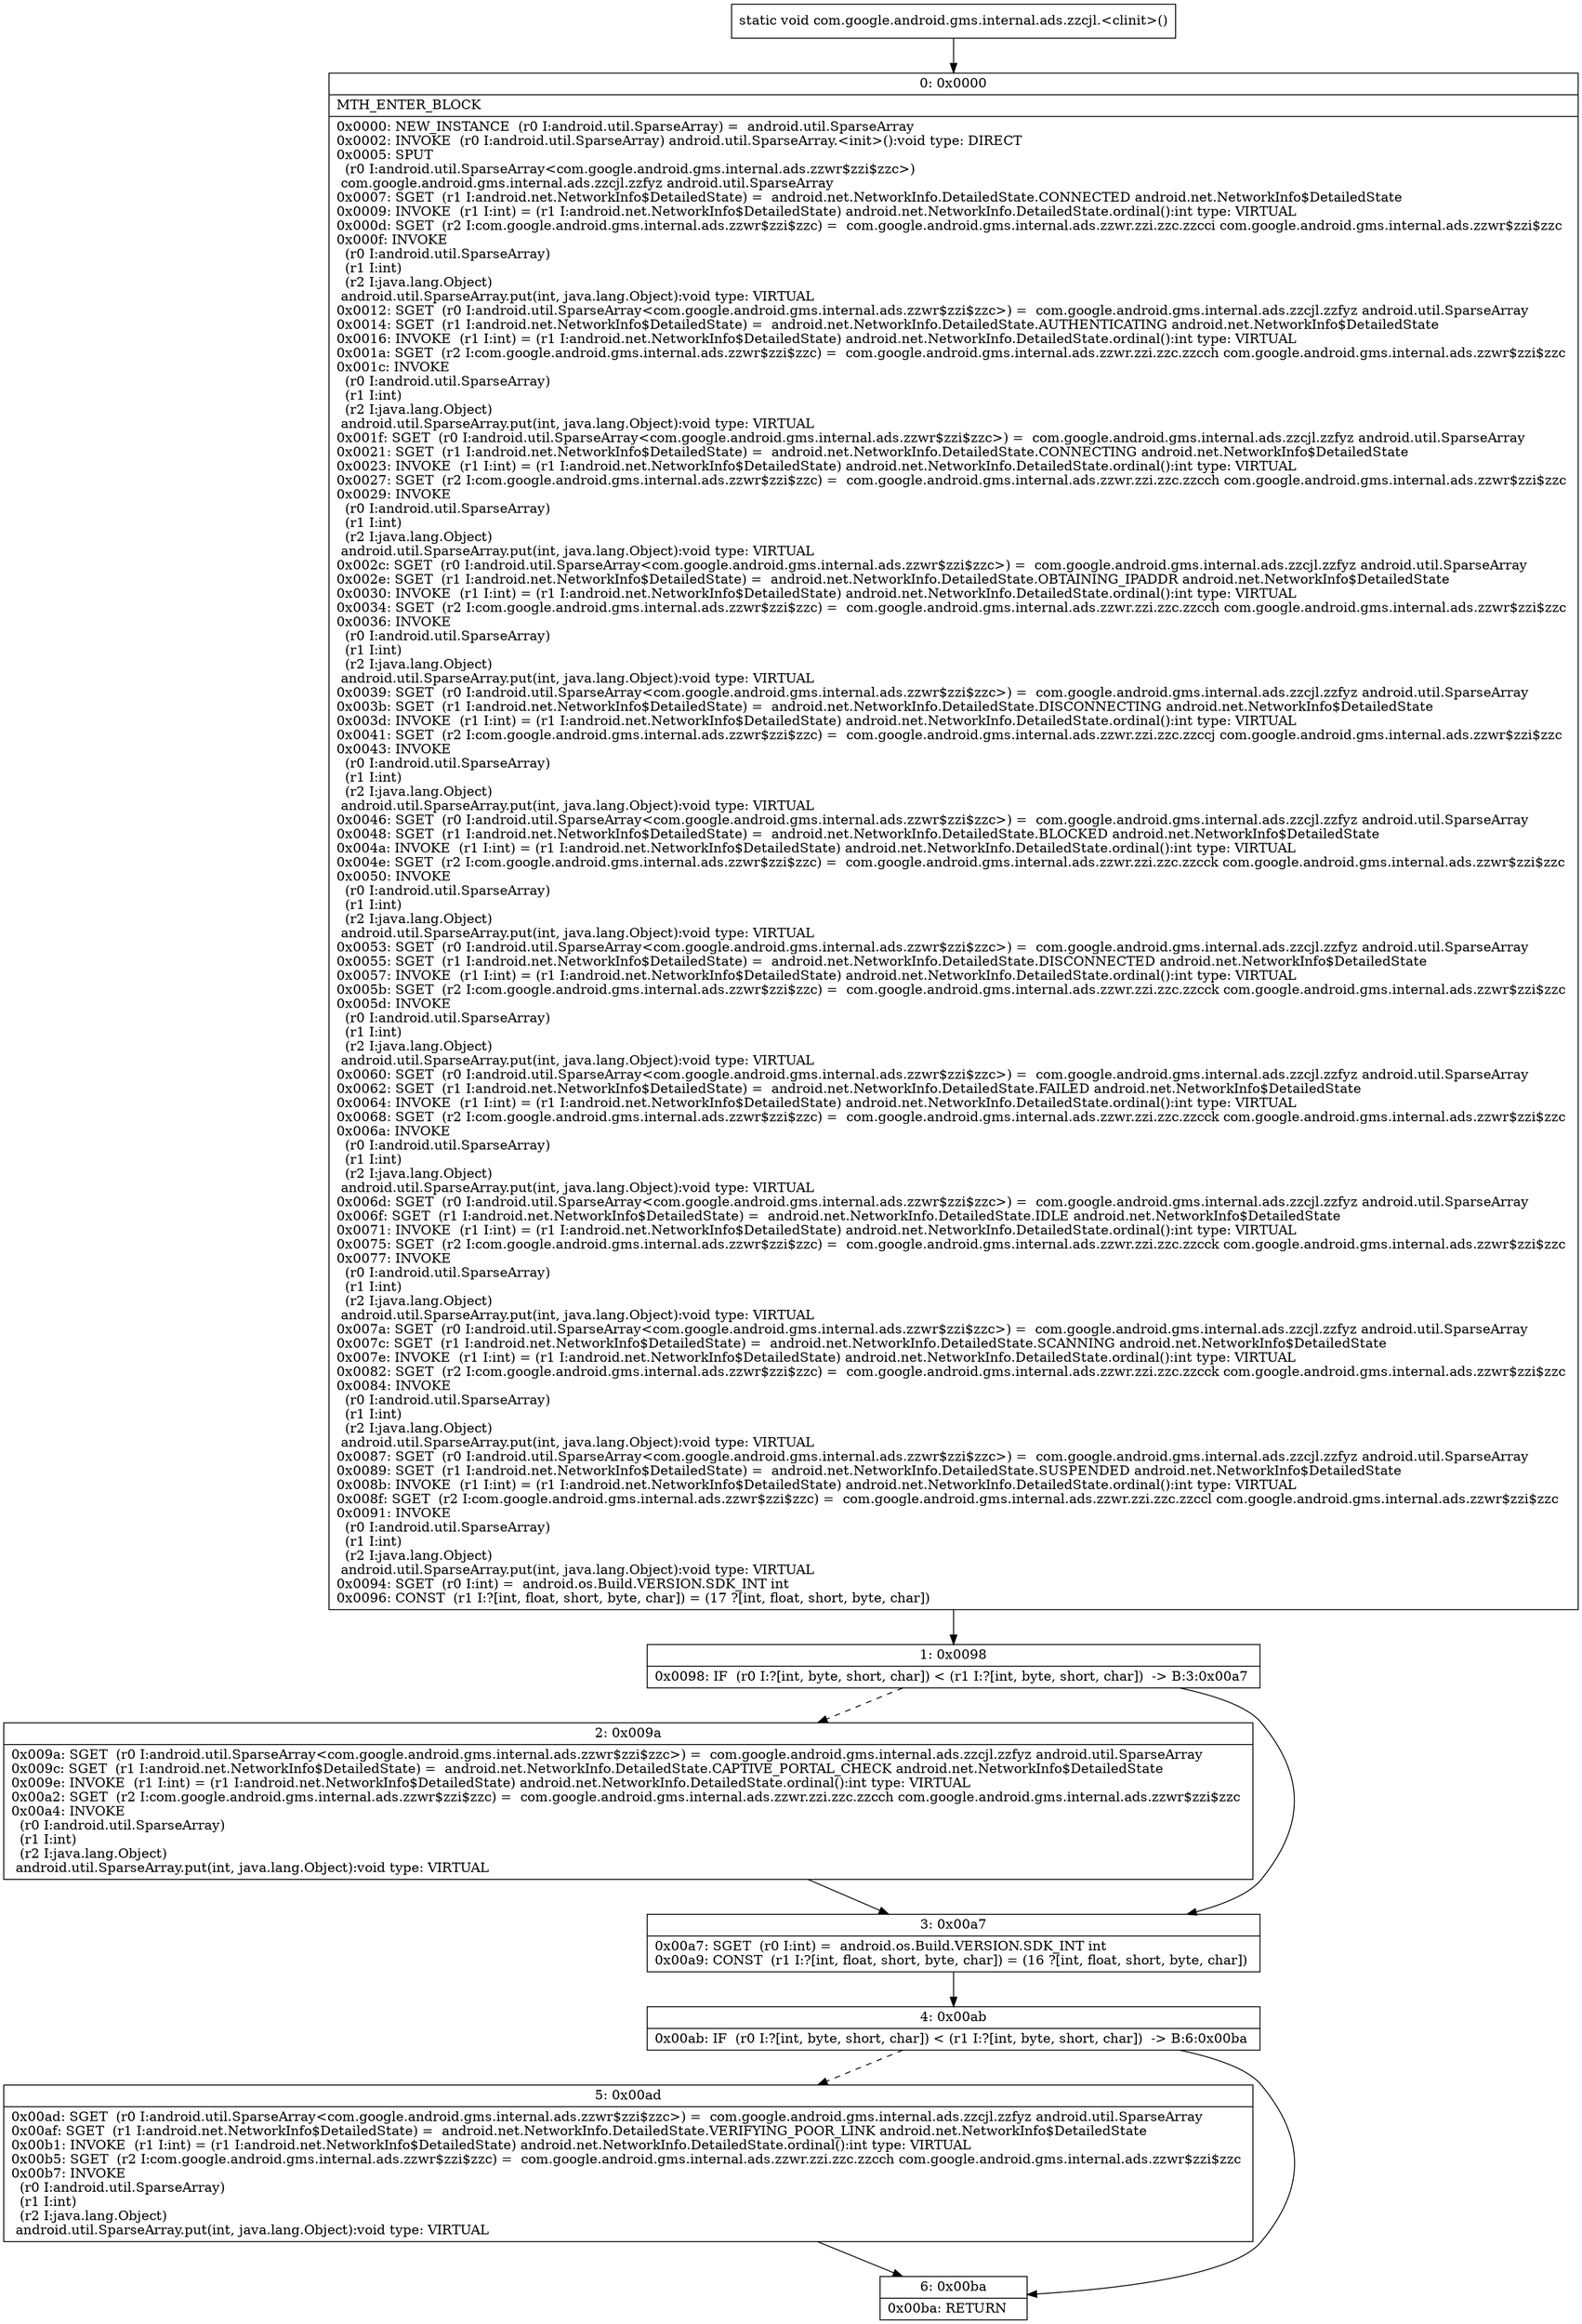 digraph "CFG forcom.google.android.gms.internal.ads.zzcjl.\<clinit\>()V" {
Node_0 [shape=record,label="{0\:\ 0x0000|MTH_ENTER_BLOCK\l|0x0000: NEW_INSTANCE  (r0 I:android.util.SparseArray) =  android.util.SparseArray \l0x0002: INVOKE  (r0 I:android.util.SparseArray) android.util.SparseArray.\<init\>():void type: DIRECT \l0x0005: SPUT  \l  (r0 I:android.util.SparseArray\<com.google.android.gms.internal.ads.zzwr$zzi$zzc\>)\l com.google.android.gms.internal.ads.zzcjl.zzfyz android.util.SparseArray \l0x0007: SGET  (r1 I:android.net.NetworkInfo$DetailedState) =  android.net.NetworkInfo.DetailedState.CONNECTED android.net.NetworkInfo$DetailedState \l0x0009: INVOKE  (r1 I:int) = (r1 I:android.net.NetworkInfo$DetailedState) android.net.NetworkInfo.DetailedState.ordinal():int type: VIRTUAL \l0x000d: SGET  (r2 I:com.google.android.gms.internal.ads.zzwr$zzi$zzc) =  com.google.android.gms.internal.ads.zzwr.zzi.zzc.zzcci com.google.android.gms.internal.ads.zzwr$zzi$zzc \l0x000f: INVOKE  \l  (r0 I:android.util.SparseArray)\l  (r1 I:int)\l  (r2 I:java.lang.Object)\l android.util.SparseArray.put(int, java.lang.Object):void type: VIRTUAL \l0x0012: SGET  (r0 I:android.util.SparseArray\<com.google.android.gms.internal.ads.zzwr$zzi$zzc\>) =  com.google.android.gms.internal.ads.zzcjl.zzfyz android.util.SparseArray \l0x0014: SGET  (r1 I:android.net.NetworkInfo$DetailedState) =  android.net.NetworkInfo.DetailedState.AUTHENTICATING android.net.NetworkInfo$DetailedState \l0x0016: INVOKE  (r1 I:int) = (r1 I:android.net.NetworkInfo$DetailedState) android.net.NetworkInfo.DetailedState.ordinal():int type: VIRTUAL \l0x001a: SGET  (r2 I:com.google.android.gms.internal.ads.zzwr$zzi$zzc) =  com.google.android.gms.internal.ads.zzwr.zzi.zzc.zzcch com.google.android.gms.internal.ads.zzwr$zzi$zzc \l0x001c: INVOKE  \l  (r0 I:android.util.SparseArray)\l  (r1 I:int)\l  (r2 I:java.lang.Object)\l android.util.SparseArray.put(int, java.lang.Object):void type: VIRTUAL \l0x001f: SGET  (r0 I:android.util.SparseArray\<com.google.android.gms.internal.ads.zzwr$zzi$zzc\>) =  com.google.android.gms.internal.ads.zzcjl.zzfyz android.util.SparseArray \l0x0021: SGET  (r1 I:android.net.NetworkInfo$DetailedState) =  android.net.NetworkInfo.DetailedState.CONNECTING android.net.NetworkInfo$DetailedState \l0x0023: INVOKE  (r1 I:int) = (r1 I:android.net.NetworkInfo$DetailedState) android.net.NetworkInfo.DetailedState.ordinal():int type: VIRTUAL \l0x0027: SGET  (r2 I:com.google.android.gms.internal.ads.zzwr$zzi$zzc) =  com.google.android.gms.internal.ads.zzwr.zzi.zzc.zzcch com.google.android.gms.internal.ads.zzwr$zzi$zzc \l0x0029: INVOKE  \l  (r0 I:android.util.SparseArray)\l  (r1 I:int)\l  (r2 I:java.lang.Object)\l android.util.SparseArray.put(int, java.lang.Object):void type: VIRTUAL \l0x002c: SGET  (r0 I:android.util.SparseArray\<com.google.android.gms.internal.ads.zzwr$zzi$zzc\>) =  com.google.android.gms.internal.ads.zzcjl.zzfyz android.util.SparseArray \l0x002e: SGET  (r1 I:android.net.NetworkInfo$DetailedState) =  android.net.NetworkInfo.DetailedState.OBTAINING_IPADDR android.net.NetworkInfo$DetailedState \l0x0030: INVOKE  (r1 I:int) = (r1 I:android.net.NetworkInfo$DetailedState) android.net.NetworkInfo.DetailedState.ordinal():int type: VIRTUAL \l0x0034: SGET  (r2 I:com.google.android.gms.internal.ads.zzwr$zzi$zzc) =  com.google.android.gms.internal.ads.zzwr.zzi.zzc.zzcch com.google.android.gms.internal.ads.zzwr$zzi$zzc \l0x0036: INVOKE  \l  (r0 I:android.util.SparseArray)\l  (r1 I:int)\l  (r2 I:java.lang.Object)\l android.util.SparseArray.put(int, java.lang.Object):void type: VIRTUAL \l0x0039: SGET  (r0 I:android.util.SparseArray\<com.google.android.gms.internal.ads.zzwr$zzi$zzc\>) =  com.google.android.gms.internal.ads.zzcjl.zzfyz android.util.SparseArray \l0x003b: SGET  (r1 I:android.net.NetworkInfo$DetailedState) =  android.net.NetworkInfo.DetailedState.DISCONNECTING android.net.NetworkInfo$DetailedState \l0x003d: INVOKE  (r1 I:int) = (r1 I:android.net.NetworkInfo$DetailedState) android.net.NetworkInfo.DetailedState.ordinal():int type: VIRTUAL \l0x0041: SGET  (r2 I:com.google.android.gms.internal.ads.zzwr$zzi$zzc) =  com.google.android.gms.internal.ads.zzwr.zzi.zzc.zzccj com.google.android.gms.internal.ads.zzwr$zzi$zzc \l0x0043: INVOKE  \l  (r0 I:android.util.SparseArray)\l  (r1 I:int)\l  (r2 I:java.lang.Object)\l android.util.SparseArray.put(int, java.lang.Object):void type: VIRTUAL \l0x0046: SGET  (r0 I:android.util.SparseArray\<com.google.android.gms.internal.ads.zzwr$zzi$zzc\>) =  com.google.android.gms.internal.ads.zzcjl.zzfyz android.util.SparseArray \l0x0048: SGET  (r1 I:android.net.NetworkInfo$DetailedState) =  android.net.NetworkInfo.DetailedState.BLOCKED android.net.NetworkInfo$DetailedState \l0x004a: INVOKE  (r1 I:int) = (r1 I:android.net.NetworkInfo$DetailedState) android.net.NetworkInfo.DetailedState.ordinal():int type: VIRTUAL \l0x004e: SGET  (r2 I:com.google.android.gms.internal.ads.zzwr$zzi$zzc) =  com.google.android.gms.internal.ads.zzwr.zzi.zzc.zzcck com.google.android.gms.internal.ads.zzwr$zzi$zzc \l0x0050: INVOKE  \l  (r0 I:android.util.SparseArray)\l  (r1 I:int)\l  (r2 I:java.lang.Object)\l android.util.SparseArray.put(int, java.lang.Object):void type: VIRTUAL \l0x0053: SGET  (r0 I:android.util.SparseArray\<com.google.android.gms.internal.ads.zzwr$zzi$zzc\>) =  com.google.android.gms.internal.ads.zzcjl.zzfyz android.util.SparseArray \l0x0055: SGET  (r1 I:android.net.NetworkInfo$DetailedState) =  android.net.NetworkInfo.DetailedState.DISCONNECTED android.net.NetworkInfo$DetailedState \l0x0057: INVOKE  (r1 I:int) = (r1 I:android.net.NetworkInfo$DetailedState) android.net.NetworkInfo.DetailedState.ordinal():int type: VIRTUAL \l0x005b: SGET  (r2 I:com.google.android.gms.internal.ads.zzwr$zzi$zzc) =  com.google.android.gms.internal.ads.zzwr.zzi.zzc.zzcck com.google.android.gms.internal.ads.zzwr$zzi$zzc \l0x005d: INVOKE  \l  (r0 I:android.util.SparseArray)\l  (r1 I:int)\l  (r2 I:java.lang.Object)\l android.util.SparseArray.put(int, java.lang.Object):void type: VIRTUAL \l0x0060: SGET  (r0 I:android.util.SparseArray\<com.google.android.gms.internal.ads.zzwr$zzi$zzc\>) =  com.google.android.gms.internal.ads.zzcjl.zzfyz android.util.SparseArray \l0x0062: SGET  (r1 I:android.net.NetworkInfo$DetailedState) =  android.net.NetworkInfo.DetailedState.FAILED android.net.NetworkInfo$DetailedState \l0x0064: INVOKE  (r1 I:int) = (r1 I:android.net.NetworkInfo$DetailedState) android.net.NetworkInfo.DetailedState.ordinal():int type: VIRTUAL \l0x0068: SGET  (r2 I:com.google.android.gms.internal.ads.zzwr$zzi$zzc) =  com.google.android.gms.internal.ads.zzwr.zzi.zzc.zzcck com.google.android.gms.internal.ads.zzwr$zzi$zzc \l0x006a: INVOKE  \l  (r0 I:android.util.SparseArray)\l  (r1 I:int)\l  (r2 I:java.lang.Object)\l android.util.SparseArray.put(int, java.lang.Object):void type: VIRTUAL \l0x006d: SGET  (r0 I:android.util.SparseArray\<com.google.android.gms.internal.ads.zzwr$zzi$zzc\>) =  com.google.android.gms.internal.ads.zzcjl.zzfyz android.util.SparseArray \l0x006f: SGET  (r1 I:android.net.NetworkInfo$DetailedState) =  android.net.NetworkInfo.DetailedState.IDLE android.net.NetworkInfo$DetailedState \l0x0071: INVOKE  (r1 I:int) = (r1 I:android.net.NetworkInfo$DetailedState) android.net.NetworkInfo.DetailedState.ordinal():int type: VIRTUAL \l0x0075: SGET  (r2 I:com.google.android.gms.internal.ads.zzwr$zzi$zzc) =  com.google.android.gms.internal.ads.zzwr.zzi.zzc.zzcck com.google.android.gms.internal.ads.zzwr$zzi$zzc \l0x0077: INVOKE  \l  (r0 I:android.util.SparseArray)\l  (r1 I:int)\l  (r2 I:java.lang.Object)\l android.util.SparseArray.put(int, java.lang.Object):void type: VIRTUAL \l0x007a: SGET  (r0 I:android.util.SparseArray\<com.google.android.gms.internal.ads.zzwr$zzi$zzc\>) =  com.google.android.gms.internal.ads.zzcjl.zzfyz android.util.SparseArray \l0x007c: SGET  (r1 I:android.net.NetworkInfo$DetailedState) =  android.net.NetworkInfo.DetailedState.SCANNING android.net.NetworkInfo$DetailedState \l0x007e: INVOKE  (r1 I:int) = (r1 I:android.net.NetworkInfo$DetailedState) android.net.NetworkInfo.DetailedState.ordinal():int type: VIRTUAL \l0x0082: SGET  (r2 I:com.google.android.gms.internal.ads.zzwr$zzi$zzc) =  com.google.android.gms.internal.ads.zzwr.zzi.zzc.zzcck com.google.android.gms.internal.ads.zzwr$zzi$zzc \l0x0084: INVOKE  \l  (r0 I:android.util.SparseArray)\l  (r1 I:int)\l  (r2 I:java.lang.Object)\l android.util.SparseArray.put(int, java.lang.Object):void type: VIRTUAL \l0x0087: SGET  (r0 I:android.util.SparseArray\<com.google.android.gms.internal.ads.zzwr$zzi$zzc\>) =  com.google.android.gms.internal.ads.zzcjl.zzfyz android.util.SparseArray \l0x0089: SGET  (r1 I:android.net.NetworkInfo$DetailedState) =  android.net.NetworkInfo.DetailedState.SUSPENDED android.net.NetworkInfo$DetailedState \l0x008b: INVOKE  (r1 I:int) = (r1 I:android.net.NetworkInfo$DetailedState) android.net.NetworkInfo.DetailedState.ordinal():int type: VIRTUAL \l0x008f: SGET  (r2 I:com.google.android.gms.internal.ads.zzwr$zzi$zzc) =  com.google.android.gms.internal.ads.zzwr.zzi.zzc.zzccl com.google.android.gms.internal.ads.zzwr$zzi$zzc \l0x0091: INVOKE  \l  (r0 I:android.util.SparseArray)\l  (r1 I:int)\l  (r2 I:java.lang.Object)\l android.util.SparseArray.put(int, java.lang.Object):void type: VIRTUAL \l0x0094: SGET  (r0 I:int) =  android.os.Build.VERSION.SDK_INT int \l0x0096: CONST  (r1 I:?[int, float, short, byte, char]) = (17 ?[int, float, short, byte, char]) \l}"];
Node_1 [shape=record,label="{1\:\ 0x0098|0x0098: IF  (r0 I:?[int, byte, short, char]) \< (r1 I:?[int, byte, short, char])  \-\> B:3:0x00a7 \l}"];
Node_2 [shape=record,label="{2\:\ 0x009a|0x009a: SGET  (r0 I:android.util.SparseArray\<com.google.android.gms.internal.ads.zzwr$zzi$zzc\>) =  com.google.android.gms.internal.ads.zzcjl.zzfyz android.util.SparseArray \l0x009c: SGET  (r1 I:android.net.NetworkInfo$DetailedState) =  android.net.NetworkInfo.DetailedState.CAPTIVE_PORTAL_CHECK android.net.NetworkInfo$DetailedState \l0x009e: INVOKE  (r1 I:int) = (r1 I:android.net.NetworkInfo$DetailedState) android.net.NetworkInfo.DetailedState.ordinal():int type: VIRTUAL \l0x00a2: SGET  (r2 I:com.google.android.gms.internal.ads.zzwr$zzi$zzc) =  com.google.android.gms.internal.ads.zzwr.zzi.zzc.zzcch com.google.android.gms.internal.ads.zzwr$zzi$zzc \l0x00a4: INVOKE  \l  (r0 I:android.util.SparseArray)\l  (r1 I:int)\l  (r2 I:java.lang.Object)\l android.util.SparseArray.put(int, java.lang.Object):void type: VIRTUAL \l}"];
Node_3 [shape=record,label="{3\:\ 0x00a7|0x00a7: SGET  (r0 I:int) =  android.os.Build.VERSION.SDK_INT int \l0x00a9: CONST  (r1 I:?[int, float, short, byte, char]) = (16 ?[int, float, short, byte, char]) \l}"];
Node_4 [shape=record,label="{4\:\ 0x00ab|0x00ab: IF  (r0 I:?[int, byte, short, char]) \< (r1 I:?[int, byte, short, char])  \-\> B:6:0x00ba \l}"];
Node_5 [shape=record,label="{5\:\ 0x00ad|0x00ad: SGET  (r0 I:android.util.SparseArray\<com.google.android.gms.internal.ads.zzwr$zzi$zzc\>) =  com.google.android.gms.internal.ads.zzcjl.zzfyz android.util.SparseArray \l0x00af: SGET  (r1 I:android.net.NetworkInfo$DetailedState) =  android.net.NetworkInfo.DetailedState.VERIFYING_POOR_LINK android.net.NetworkInfo$DetailedState \l0x00b1: INVOKE  (r1 I:int) = (r1 I:android.net.NetworkInfo$DetailedState) android.net.NetworkInfo.DetailedState.ordinal():int type: VIRTUAL \l0x00b5: SGET  (r2 I:com.google.android.gms.internal.ads.zzwr$zzi$zzc) =  com.google.android.gms.internal.ads.zzwr.zzi.zzc.zzcch com.google.android.gms.internal.ads.zzwr$zzi$zzc \l0x00b7: INVOKE  \l  (r0 I:android.util.SparseArray)\l  (r1 I:int)\l  (r2 I:java.lang.Object)\l android.util.SparseArray.put(int, java.lang.Object):void type: VIRTUAL \l}"];
Node_6 [shape=record,label="{6\:\ 0x00ba|0x00ba: RETURN   \l}"];
MethodNode[shape=record,label="{static void com.google.android.gms.internal.ads.zzcjl.\<clinit\>() }"];
MethodNode -> Node_0;
Node_0 -> Node_1;
Node_1 -> Node_2[style=dashed];
Node_1 -> Node_3;
Node_2 -> Node_3;
Node_3 -> Node_4;
Node_4 -> Node_5[style=dashed];
Node_4 -> Node_6;
Node_5 -> Node_6;
}

